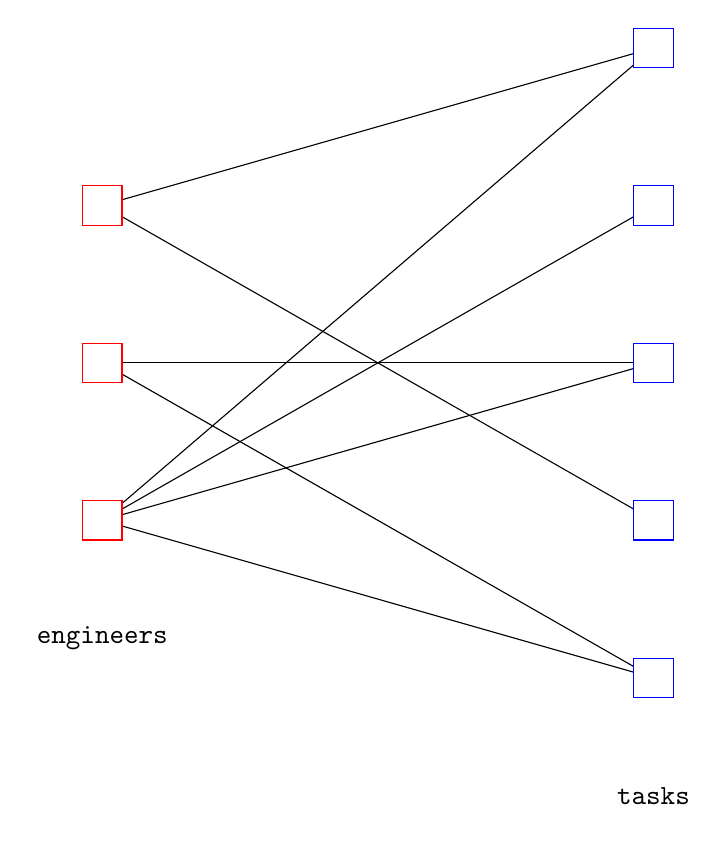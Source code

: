 \begin{tikzpicture}[minimum size=0.5cm]
	\begin{pgfonlayer}{nodelayer}
		\node [style=white, draw=red] (0) at (0, 0) {};
		\node [style=white, draw=red] (1) at (0, -2) {};
		\node [style=white, draw=red] (2) at (0, -4) {};
		\node [style=white, draw=blue] (3) at (7, 0) {};
		\node [style=white, draw=blue] (4) at (7, 2) {};
		\node [style=white, draw=blue] (5) at (7, -2) {};
		\node [style=white, draw=blue] (6) at (7, -4) {};
		\node [style=white, draw=blue] (7) at (7, -6) {};
		\node [style=none] (8) at (0, -5.5) {\texttt{engineers}};
		\node [style=none] (9) at (7, -7.5) {\texttt{tasks}};
	\end{pgfonlayer}
	\begin{pgfonlayer}{edgelayer}
		\draw [style=solid] (0) to (4);
		\draw [style=solid] (6) to (0);
		\draw [style=solid] (1) to (7);
		\draw [style=solid] (2) to (4);
		\draw [style=solid] (3) to (2);
		\draw [style=solid] (5) to (2);
		\draw [style=solid] (1) to (5);
		\draw [style=solid] (7) to (2);
	\end{pgfonlayer}
\end{tikzpicture}
